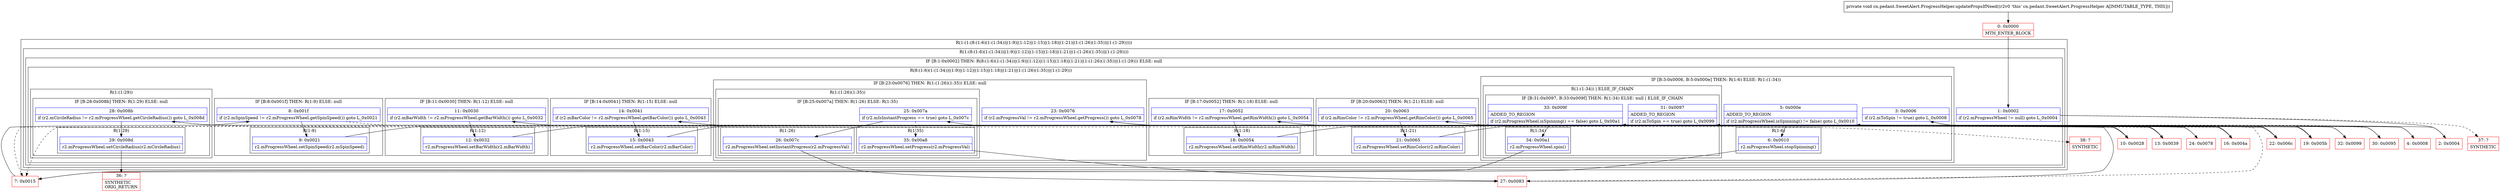 digraph "CFG forcn.pedant.SweetAlert.ProgressHelper.updatePropsIfNeed()V" {
subgraph cluster_Region_570102606 {
label = "R(1:(1:(8:(1:6)(1:(1:34))|(1:9)|(1:12)|(1:15)|(1:18)|(1:21)|(1:(1:26)(1:35))|(1:(1:29)))))";
node [shape=record,color=blue];
subgraph cluster_Region_1585479345 {
label = "R(1:(8:(1:6)(1:(1:34))|(1:9)|(1:12)|(1:15)|(1:18)|(1:21)|(1:(1:26)(1:35))|(1:(1:29))))";
node [shape=record,color=blue];
subgraph cluster_IfRegion_1297495868 {
label = "IF [B:1:0x0002] THEN: R(8:(1:6)(1:(1:34))|(1:9)|(1:12)|(1:15)|(1:18)|(1:21)|(1:(1:26)(1:35))|(1:(1:29))) ELSE: null";
node [shape=record,color=blue];
Node_1 [shape=record,label="{1\:\ 0x0002|if (r2.mProgressWheel != null) goto L_0x0004\l}"];
subgraph cluster_Region_337848058 {
label = "R(8:(1:6)(1:(1:34))|(1:9)|(1:12)|(1:15)|(1:18)|(1:21)|(1:(1:26)(1:35))|(1:(1:29)))";
node [shape=record,color=blue];
subgraph cluster_IfRegion_1832597075 {
label = "IF [B:3:0x0006, B:5:0x000e] THEN: R(1:6) ELSE: R(1:(1:34))";
node [shape=record,color=blue];
Node_3 [shape=record,label="{3\:\ 0x0006|if (r2.mToSpin != true) goto L_0x0008\l}"];
Node_5 [shape=record,label="{5\:\ 0x000e|ADDED_TO_REGION\l|if (r2.mProgressWheel.isSpinning() != false) goto L_0x0010\l}"];
subgraph cluster_Region_814983347 {
label = "R(1:6)";
node [shape=record,color=blue];
Node_6 [shape=record,label="{6\:\ 0x0010|r2.mProgressWheel.stopSpinning()\l}"];
}
subgraph cluster_Region_1275106890 {
label = "R(1:(1:34)) | ELSE_IF_CHAIN\l";
node [shape=record,color=blue];
subgraph cluster_IfRegion_1100578246 {
label = "IF [B:31:0x0097, B:33:0x009f] THEN: R(1:34) ELSE: null | ELSE_IF_CHAIN\l";
node [shape=record,color=blue];
Node_31 [shape=record,label="{31\:\ 0x0097|ADDED_TO_REGION\l|if (r2.mToSpin == true) goto L_0x0099\l}"];
Node_33 [shape=record,label="{33\:\ 0x009f|ADDED_TO_REGION\l|if (r2.mProgressWheel.isSpinning() == false) goto L_0x00a1\l}"];
subgraph cluster_Region_1965310472 {
label = "R(1:34)";
node [shape=record,color=blue];
Node_34 [shape=record,label="{34\:\ 0x00a1|r2.mProgressWheel.spin()\l}"];
}
}
}
}
subgraph cluster_IfRegion_1482668591 {
label = "IF [B:8:0x001f] THEN: R(1:9) ELSE: null";
node [shape=record,color=blue];
Node_8 [shape=record,label="{8\:\ 0x001f|if (r2.mSpinSpeed != r2.mProgressWheel.getSpinSpeed()) goto L_0x0021\l}"];
subgraph cluster_Region_279299496 {
label = "R(1:9)";
node [shape=record,color=blue];
Node_9 [shape=record,label="{9\:\ 0x0021|r2.mProgressWheel.setSpinSpeed(r2.mSpinSpeed)\l}"];
}
}
subgraph cluster_IfRegion_450428215 {
label = "IF [B:11:0x0030] THEN: R(1:12) ELSE: null";
node [shape=record,color=blue];
Node_11 [shape=record,label="{11\:\ 0x0030|if (r2.mBarWidth != r2.mProgressWheel.getBarWidth()) goto L_0x0032\l}"];
subgraph cluster_Region_1295763558 {
label = "R(1:12)";
node [shape=record,color=blue];
Node_12 [shape=record,label="{12\:\ 0x0032|r2.mProgressWheel.setBarWidth(r2.mBarWidth)\l}"];
}
}
subgraph cluster_IfRegion_1745919276 {
label = "IF [B:14:0x0041] THEN: R(1:15) ELSE: null";
node [shape=record,color=blue];
Node_14 [shape=record,label="{14\:\ 0x0041|if (r2.mBarColor != r2.mProgressWheel.getBarColor()) goto L_0x0043\l}"];
subgraph cluster_Region_1453759747 {
label = "R(1:15)";
node [shape=record,color=blue];
Node_15 [shape=record,label="{15\:\ 0x0043|r2.mProgressWheel.setBarColor(r2.mBarColor)\l}"];
}
}
subgraph cluster_IfRegion_189457317 {
label = "IF [B:17:0x0052] THEN: R(1:18) ELSE: null";
node [shape=record,color=blue];
Node_17 [shape=record,label="{17\:\ 0x0052|if (r2.mRimWidth != r2.mProgressWheel.getRimWidth()) goto L_0x0054\l}"];
subgraph cluster_Region_404845138 {
label = "R(1:18)";
node [shape=record,color=blue];
Node_18 [shape=record,label="{18\:\ 0x0054|r2.mProgressWheel.setRimWidth(r2.mRimWidth)\l}"];
}
}
subgraph cluster_IfRegion_1949590919 {
label = "IF [B:20:0x0063] THEN: R(1:21) ELSE: null";
node [shape=record,color=blue];
Node_20 [shape=record,label="{20\:\ 0x0063|if (r2.mRimColor != r2.mProgressWheel.getRimColor()) goto L_0x0065\l}"];
subgraph cluster_Region_370712711 {
label = "R(1:21)";
node [shape=record,color=blue];
Node_21 [shape=record,label="{21\:\ 0x0065|r2.mProgressWheel.setRimColor(r2.mRimColor)\l}"];
}
}
subgraph cluster_IfRegion_1251163690 {
label = "IF [B:23:0x0076] THEN: R(1:(1:26)(1:35)) ELSE: null";
node [shape=record,color=blue];
Node_23 [shape=record,label="{23\:\ 0x0076|if (r2.mProgressVal != r2.mProgressWheel.getProgress()) goto L_0x0078\l}"];
subgraph cluster_Region_1504933576 {
label = "R(1:(1:26)(1:35))";
node [shape=record,color=blue];
subgraph cluster_IfRegion_243021860 {
label = "IF [B:25:0x007a] THEN: R(1:26) ELSE: R(1:35)";
node [shape=record,color=blue];
Node_25 [shape=record,label="{25\:\ 0x007a|if (r2.mIsInstantProgress == true) goto L_0x007c\l}"];
subgraph cluster_Region_1572056564 {
label = "R(1:26)";
node [shape=record,color=blue];
Node_26 [shape=record,label="{26\:\ 0x007c|r2.mProgressWheel.setInstantProgress(r2.mProgressVal)\l}"];
}
subgraph cluster_Region_243444230 {
label = "R(1:35)";
node [shape=record,color=blue];
Node_35 [shape=record,label="{35\:\ 0x00a8|r2.mProgressWheel.setProgress(r2.mProgressVal)\l}"];
}
}
}
}
subgraph cluster_Region_1279629352 {
label = "R(1:(1:29))";
node [shape=record,color=blue];
subgraph cluster_IfRegion_597107868 {
label = "IF [B:28:0x008b] THEN: R(1:29) ELSE: null";
node [shape=record,color=blue];
Node_28 [shape=record,label="{28\:\ 0x008b|if (r2.mCircleRadius != r2.mProgressWheel.getCircleRadius()) goto L_0x008d\l}"];
subgraph cluster_Region_1670111511 {
label = "R(1:29)";
node [shape=record,color=blue];
Node_29 [shape=record,label="{29\:\ 0x008d|r2.mProgressWheel.setCircleRadius(r2.mCircleRadius)\l}"];
}
}
}
}
}
}
}
Node_0 [shape=record,color=red,label="{0\:\ 0x0000|MTH_ENTER_BLOCK\l}"];
Node_2 [shape=record,color=red,label="{2\:\ 0x0004}"];
Node_4 [shape=record,color=red,label="{4\:\ 0x0008}"];
Node_7 [shape=record,color=red,label="{7\:\ 0x0015}"];
Node_10 [shape=record,color=red,label="{10\:\ 0x0028}"];
Node_13 [shape=record,color=red,label="{13\:\ 0x0039}"];
Node_16 [shape=record,color=red,label="{16\:\ 0x004a}"];
Node_19 [shape=record,color=red,label="{19\:\ 0x005b}"];
Node_22 [shape=record,color=red,label="{22\:\ 0x006c}"];
Node_24 [shape=record,color=red,label="{24\:\ 0x0078}"];
Node_27 [shape=record,color=red,label="{27\:\ 0x0083}"];
Node_30 [shape=record,color=red,label="{30\:\ 0x0095}"];
Node_32 [shape=record,color=red,label="{32\:\ 0x0099}"];
Node_36 [shape=record,color=red,label="{36\:\ ?|SYNTHETIC\lORIG_RETURN\l}"];
Node_37 [shape=record,color=red,label="{37\:\ ?|SYNTHETIC\l}"];
Node_38 [shape=record,color=red,label="{38\:\ ?|SYNTHETIC\l}"];
MethodNode[shape=record,label="{private void cn.pedant.SweetAlert.ProgressHelper.updatePropsIfNeed((r2v0 'this' cn.pedant.SweetAlert.ProgressHelper A[IMMUTABLE_TYPE, THIS])) }"];
MethodNode -> Node_0;
Node_1 -> Node_2;
Node_1 -> Node_37[style=dashed];
Node_3 -> Node_4;
Node_3 -> Node_30[style=dashed];
Node_5 -> Node_6;
Node_5 -> Node_30[style=dashed];
Node_6 -> Node_7;
Node_31 -> Node_7[style=dashed];
Node_31 -> Node_32;
Node_33 -> Node_7[style=dashed];
Node_33 -> Node_34;
Node_34 -> Node_7;
Node_8 -> Node_9;
Node_8 -> Node_10[style=dashed];
Node_9 -> Node_10;
Node_11 -> Node_12;
Node_11 -> Node_13[style=dashed];
Node_12 -> Node_13;
Node_14 -> Node_15;
Node_14 -> Node_16[style=dashed];
Node_15 -> Node_16;
Node_17 -> Node_18;
Node_17 -> Node_19[style=dashed];
Node_18 -> Node_19;
Node_20 -> Node_21;
Node_20 -> Node_22[style=dashed];
Node_21 -> Node_22;
Node_23 -> Node_24;
Node_23 -> Node_27[style=dashed];
Node_25 -> Node_26;
Node_25 -> Node_35[style=dashed];
Node_26 -> Node_27;
Node_35 -> Node_27;
Node_28 -> Node_29;
Node_28 -> Node_38[style=dashed];
Node_29 -> Node_36;
Node_0 -> Node_1;
Node_2 -> Node_3;
Node_4 -> Node_5;
Node_7 -> Node_8;
Node_10 -> Node_11;
Node_13 -> Node_14;
Node_16 -> Node_17;
Node_19 -> Node_20;
Node_22 -> Node_23;
Node_24 -> Node_25;
Node_27 -> Node_28;
Node_30 -> Node_31;
Node_32 -> Node_33;
}

